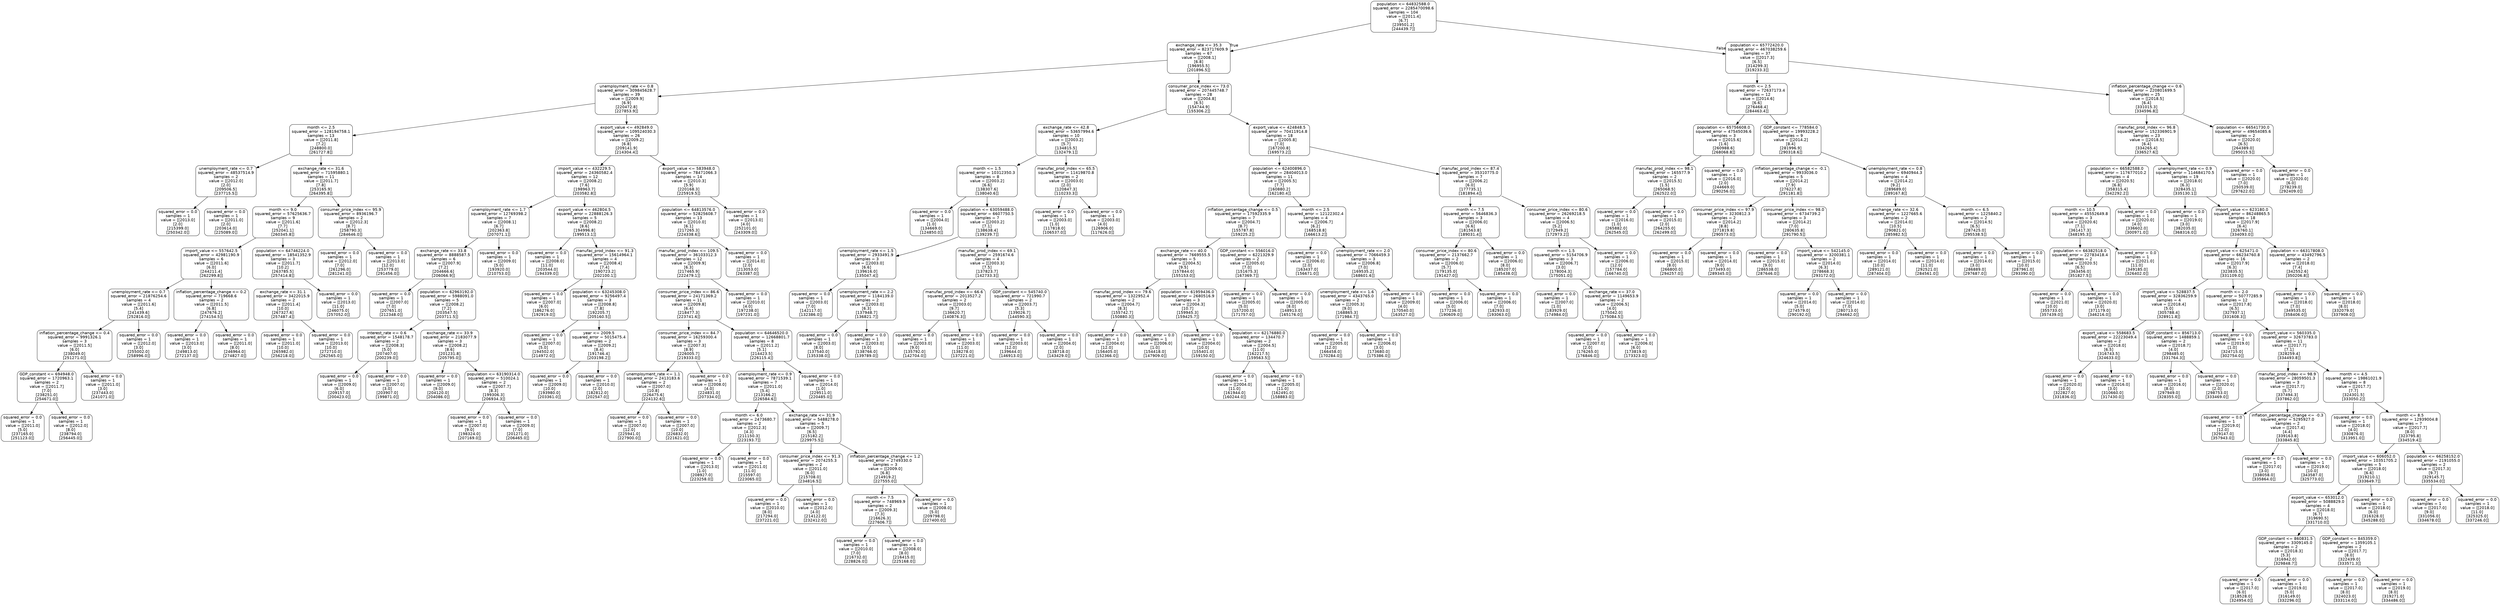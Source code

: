 digraph Tree {
node [shape=box, style="rounded", color="black", fontname="helvetica"] ;
edge [fontname="helvetica"] ;
0 [label="population <= 64832588.0\nsquared_error = 2285470098.6\nsamples = 104\nvalue = [[2011.4]\n[6.7]\n[239501.2]\n[244439.7]]"] ;
1 [label="exchange_rate <= 35.3\nsquared_error = 823717609.9\nsamples = 67\nvalue = [[2008.1]\n[6.8]\n[196955.5]\n[201896.5]]"] ;
0 -> 1 [labeldistance=2.5, labelangle=45, headlabel="True"] ;
2 [label="unemployment_rate <= 0.8\nsquared_error = 309845628.7\nsamples = 39\nvalue = [[2009.9]\n[6.9]\n[220472.8]\n[227853.9]]"] ;
1 -> 2 ;
3 [label="month <= 2.5\nsquared_error = 128194758.1\nsamples = 13\nvalue = [[2011.8]\n[7.2]\n[248800.0]\n[261727.8]]"] ;
2 -> 3 ;
4 [label="unemployment_rate <= 0.7\nsquared_error = 48537514.9\nsamples = 2\nvalue = [[2012.0]\n[2.0]\n[209506.5]\n[237715.5]]"] ;
3 -> 4 ;
5 [label="squared_error = 0.0\nsamples = 1\nvalue = [[2013.0]\n[2.0]\n[215399.0]\n[250342.0]]"] ;
4 -> 5 ;
6 [label="squared_error = 0.0\nsamples = 1\nvalue = [[2011.0]\n[2.0]\n[203614.0]\n[225089.0]]"] ;
4 -> 6 ;
7 [label="exchange_rate <= 31.6\nsquared_error = 71595880.1\nsamples = 11\nvalue = [[2011.7]\n[7.8]\n[253165.9]\n[264395.8]]"] ;
3 -> 7 ;
8 [label="month <= 9.0\nsquared_error = 57625636.7\nsamples = 9\nvalue = [[2011.6]\n[7.7]\n[252041.1]\n[260345.8]]"] ;
7 -> 8 ;
9 [label="import_value <= 557642.5\nsquared_error = 42981190.9\nsamples = 6\nvalue = [[2011.6]\n[6.0]\n[244211.4]\n[262299.8]]"] ;
8 -> 9 ;
10 [label="unemployment_rate <= 0.7\nsquared_error = 21876254.6\nsamples = 4\nvalue = [[2011.6]\n[5.4]\n[241439.6]\n[252816.0]]"] ;
9 -> 10 ;
11 [label="inflation_percentage_change <= 0.4\nsquared_error = 9991326.1\nsamples = 3\nvalue = [[2011.5]\n[6.0]\n[238049.0]\n[251271.0]]"] ;
10 -> 11 ;
12 [label="GDP_constant <= 694948.0\nsquared_error = 1720963.1\nsamples = 2\nvalue = [[2011.7]\n[7.0]\n[238251.0]\n[254671.0]]"] ;
11 -> 12 ;
13 [label="squared_error = 0.0\nsamples = 1\nvalue = [[2011.0]\n[5.0]\n[237165.0]\n[251123.0]]"] ;
12 -> 13 ;
14 [label="squared_error = 0.0\nsamples = 1\nvalue = [[2012.0]\n[8.0]\n[238794.0]\n[256445.0]]"] ;
12 -> 14 ;
15 [label="squared_error = 0.0\nsamples = 1\nvalue = [[2011.0]\n[3.0]\n[237443.0]\n[241071.0]]"] ;
11 -> 15 ;
16 [label="squared_error = 0.0\nsamples = 1\nvalue = [[2012.0]\n[3.0]\n[255002.0]\n[258996.0]]"] ;
10 -> 16 ;
17 [label="inflation_percentage_change <= 0.2\nsquared_error = 719668.6\nsamples = 2\nvalue = [[2011.5]\n[6.8]\n[247676.2]\n[274154.5]]"] ;
9 -> 17 ;
18 [label="squared_error = 0.0\nsamples = 1\nvalue = [[2013.0]\n[3.0]\n[249813.0]\n[272137.0]]"] ;
17 -> 18 ;
19 [label="squared_error = 0.0\nsamples = 1\nvalue = [[2011.0]\n[8.0]\n[246964.0]\n[274827.0]]"] ;
17 -> 19 ;
20 [label="population <= 64746224.0\nsquared_error = 18541352.9\nsamples = 3\nvalue = [[2011.7]\n[10.2]\n[263785.5]\n[257414.8]]"] ;
8 -> 20 ;
21 [label="exchange_rate <= 31.1\nsquared_error = 3422015.9\nsamples = 2\nvalue = [[2011.4]\n[10.0]\n[267327.6]\n[257487.4]]"] ;
20 -> 21 ;
22 [label="squared_error = 0.0\nsamples = 1\nvalue = [[2011.0]\n[10.0]\n[265982.0]\n[256218.0]]"] ;
21 -> 22 ;
23 [label="squared_error = 0.0\nsamples = 1\nvalue = [[2013.0]\n[10.0]\n[272710.0]\n[262565.0]]"] ;
21 -> 23 ;
24 [label="squared_error = 0.0\nsamples = 1\nvalue = [[2013.0]\n[11.0]\n[246075.0]\n[257052.0]]"] ;
20 -> 24 ;
25 [label="consumer_price_index <= 95.9\nsquared_error = 8936196.7\nsamples = 2\nvalue = [[2012.3]\n[8.7]\n[258790.3]\n[284646.0]]"] ;
7 -> 25 ;
26 [label="squared_error = 0.0\nsamples = 1\nvalue = [[2012.0]\n[7.0]\n[261296.0]\n[281241.0]]"] ;
25 -> 26 ;
27 [label="squared_error = 0.0\nsamples = 1\nvalue = [[2013.0]\n[12.0]\n[253779.0]\n[291456.0]]"] ;
25 -> 27 ;
28 [label="export_value <= 492849.0\nsquared_error = 109524030.3\nsamples = 26\nvalue = [[2009.2]\n[6.8]\n[209141.9]\n[214304.4]]"] ;
2 -> 28 ;
29 [label="import_value <= 432229.5\nsquared_error = 24360582.4\nsamples = 12\nvalue = [[2008.2]\n[7.6]\n[198963.7]\n[203582.8]]"] ;
28 -> 29 ;
30 [label="unemployment_rate <= 1.7\nsquared_error = 12769398.2\nsamples = 7\nvalue = [[2008.1]\n[6.7]\n[202363.8]\n[207071.1]]"] ;
29 -> 30 ;
31 [label="exchange_rate <= 33.8\nsquared_error = 8888587.5\nsamples = 6\nvalue = [[2007.9]\n[7.2]\n[204666.6]\n[206066.9]]"] ;
30 -> 31 ;
32 [label="squared_error = 0.0\nsamples = 1\nvalue = [[2007.0]\n[7.0]\n[207651.0]\n[212348.0]]"] ;
31 -> 32 ;
33 [label="population <= 62963192.0\nsquared_error = 5988091.0\nsamples = 5\nvalue = [[2008.2]\n[7.2]\n[203547.5]\n[203711.5]]"] ;
31 -> 33 ;
34 [label="interest_rate <= 0.6\nsquared_error = 1548178.7\nsamples = 2\nvalue = [[2008.3]\n[5.0]\n[207407.0]\n[200239.0]]"] ;
33 -> 34 ;
35 [label="squared_error = 0.0\nsamples = 1\nvalue = [[2009.0]\n[6.0]\n[209157.0]\n[200423.0]]"] ;
34 -> 35 ;
36 [label="squared_error = 0.0\nsamples = 1\nvalue = [[2007.0]\n[3.0]\n[203907.0]\n[199871.0]]"] ;
34 -> 36 ;
37 [label="exchange_rate <= 33.9\nsquared_error = 2183077.9\nsamples = 3\nvalue = [[2008.2]\n[8.6]\n[201231.8]\n[205795.0]]"] ;
33 -> 37 ;
38 [label="squared_error = 0.0\nsamples = 1\nvalue = [[2009.0]\n[9.0]\n[204120.0]\n[204086.0]]"] ;
37 -> 38 ;
39 [label="population <= 63190314.0\nsquared_error = 510024.1\nsamples = 2\nvalue = [[2007.7]\n[8.3]\n[199306.3]\n[206934.3]]"] ;
37 -> 39 ;
40 [label="squared_error = 0.0\nsamples = 1\nvalue = [[2007.0]\n[9.0]\n[198324.0]\n[207169.0]]"] ;
39 -> 40 ;
41 [label="squared_error = 0.0\nsamples = 1\nvalue = [[2009.0]\n[7.0]\n[201271.0]\n[206465.0]]"] ;
39 -> 41 ;
42 [label="squared_error = 0.0\nsamples = 1\nvalue = [[2009.0]\n[5.0]\n[193920.0]\n[210753.0]]"] ;
30 -> 42 ;
43 [label="export_value <= 462804.5\nsquared_error = 22888126.3\nsamples = 5\nvalue = [[2008.2]\n[8.6]\n[194996.8]\n[199513.1]]"] ;
29 -> 43 ;
44 [label="squared_error = 0.0\nsamples = 1\nvalue = [[2008.0]\n[11.0]\n[203544.0]\n[194339.0]]"] ;
43 -> 44 ;
45 [label="manufac_prod_index <= 91.3\nsquared_error = 15614964.1\nsamples = 4\nvalue = [[2008.4]\n[7.4]\n[190723.2]\n[202100.1]]"] ;
43 -> 45 ;
46 [label="squared_error = 0.0\nsamples = 1\nvalue = [[2007.0]\n[6.0]\n[186276.0]\n[192919.0]]"] ;
45 -> 46 ;
47 [label="population <= 63245308.0\nsquared_error = 9256497.4\nsamples = 3\nvalue = [[2008.8]\n[7.8]\n[192205.7]\n[205160.5]]"] ;
45 -> 47 ;
48 [label="squared_error = 0.0\nsamples = 1\nvalue = [[2007.0]\n[5.0]\n[194502.0]\n[214972.0]]"] ;
47 -> 48 ;
49 [label="year <= 2009.5\nsquared_error = 5015475.4\nsamples = 2\nvalue = [[2009.2]\n[8.4]\n[191746.4]\n[203198.2]]"] ;
47 -> 49 ;
50 [label="squared_error = 0.0\nsamples = 1\nvalue = [[2009.0]\n[10.0]\n[193980.0]\n[203361.0]]"] ;
49 -> 50 ;
51 [label="squared_error = 0.0\nsamples = 1\nvalue = [[2010.0]\n[2.0]\n[182812.0]\n[202547.0]]"] ;
49 -> 51 ;
52 [label="export_value <= 583948.0\nsquared_error = 78471066.3\nsamples = 14\nvalue = [[2010.3]\n[5.9]\n[220168.3]\n[225919.5]]"] ;
28 -> 52 ;
53 [label="population <= 64813576.0\nsquared_error = 52825608.7\nsamples = 13\nvalue = [[2010.0]\n[6.1]\n[217265.3]\n[224338.6]]"] ;
52 -> 53 ;
54 [label="manufac_prod_index <= 109.5\nsquared_error = 36103312.3\nsamples = 12\nvalue = [[2009.9]\n[6.3]\n[217465.9]\n[222479.1]]"] ;
53 -> 54 ;
55 [label="consumer_price_index <= 86.6\nsquared_error = 24171369.2\nsamples = 11\nvalue = [[2009.8]\n[6.4]\n[218477.3]\n[223741.6]]"] ;
54 -> 55 ;
56 [label="consumer_price_index <= 84.7\nsquared_error = 16259300.4\nsamples = 3\nvalue = [[2007.3]\n[8.9]\n[226005.7]\n[219333.0]]"] ;
55 -> 56 ;
57 [label="unemployment_rate <= 1.1\nsquared_error = 2413183.6\nsamples = 2\nvalue = [[2007.0]\n[10.8]\n[226475.6]\n[224132.6]]"] ;
56 -> 57 ;
58 [label="squared_error = 0.0\nsamples = 1\nvalue = [[2007.0]\n[12.0]\n[225941.0]\n[227900.0]]"] ;
57 -> 58 ;
59 [label="squared_error = 0.0\nsamples = 1\nvalue = [[2007.0]\n[10.0]\n[226832.0]\n[221621.0]]"] ;
57 -> 59 ;
60 [label="squared_error = 0.0\nsamples = 1\nvalue = [[2008.0]\n[4.0]\n[224831.0]\n[207334.0]]"] ;
56 -> 60 ;
61 [label="population <= 64646520.0\nsquared_error = 12668801.7\nsamples = 8\nvalue = [[2011.2]\n[5.1]\n[214423.5]\n[226115.4]]"] ;
55 -> 61 ;
62 [label="unemployment_rate <= 0.9\nsquared_error = 7871539.1\nsamples = 7\nvalue = [[2011.0]\n[5.4]\n[213166.2]\n[226584.6]]"] ;
61 -> 62 ;
63 [label="month <= 6.0\nsquared_error = 2473680.7\nsamples = 2\nvalue = [[2012.3]\n[4.3]\n[211150.3]\n[223193.7]]"] ;
62 -> 63 ;
64 [label="squared_error = 0.0\nsamples = 1\nvalue = [[2013.0]\n[1.0]\n[208927.0]\n[223258.0]]"] ;
63 -> 64 ;
65 [label="squared_error = 0.0\nsamples = 1\nvalue = [[2011.0]\n[11.0]\n[215597.0]\n[223065.0]]"] ;
63 -> 65 ;
66 [label="exchange_rate <= 31.9\nsquared_error = 5488278.0\nsamples = 5\nvalue = [[2009.7]\n[6.5]\n[215182.2]\n[229975.5]]"] ;
62 -> 66 ;
67 [label="consumer_price_index <= 91.3\nsquared_error = 2074255.3\nsamples = 2\nvalue = [[2011.0]\n[6.0]\n[215708.0]\n[234816.5]]"] ;
66 -> 67 ;
68 [label="squared_error = 0.0\nsamples = 1\nvalue = [[2010.0]\n[8.0]\n[217294.0]\n[237221.0]]"] ;
67 -> 68 ;
69 [label="squared_error = 0.0\nsamples = 1\nvalue = [[2012.0]\n[4.0]\n[214122.0]\n[232412.0]]"] ;
67 -> 69 ;
70 [label="inflation_percentage_change <= 1.2\nsquared_error = 2749330.0\nsamples = 3\nvalue = [[2009.0]\n[6.8]\n[214919.2]\n[227555.0]]"] ;
66 -> 70 ;
71 [label="month <= 7.5\nsquared_error = 748969.9\nsamples = 2\nvalue = [[2009.3]\n[7.3]\n[216626.3]\n[227606.7]]"] ;
70 -> 71 ;
72 [label="squared_error = 0.0\nsamples = 1\nvalue = [[2010.0]\n[7.0]\n[216732.0]\n[228826.0]]"] ;
71 -> 72 ;
73 [label="squared_error = 0.0\nsamples = 1\nvalue = [[2008.0]\n[8.0]\n[216415.0]\n[225168.0]]"] ;
71 -> 73 ;
74 [label="squared_error = 0.0\nsamples = 1\nvalue = [[2008.0]\n[5.0]\n[209798.0]\n[227400.0]]"] ;
70 -> 74 ;
75 [label="squared_error = 0.0\nsamples = 1\nvalue = [[2014.0]\n[1.0]\n[229511.0]\n[220485.0]]"] ;
61 -> 75 ;
76 [label="squared_error = 0.0\nsamples = 1\nvalue = [[2010.0]\n[4.0]\n[197238.0]\n[197231.0]]"] ;
54 -> 76 ;
77 [label="squared_error = 0.0\nsamples = 1\nvalue = [[2014.0]\n[2.0]\n[213053.0]\n[263387.0]]"] ;
53 -> 77 ;
78 [label="squared_error = 0.0\nsamples = 1\nvalue = [[2013.0]\n[4.0]\n[252101.0]\n[243309.0]]"] ;
52 -> 78 ;
79 [label="consumer_price_index <= 73.0\nsquared_error = 207445748.7\nsamples = 28\nvalue = [[2004.8]\n[6.5]\n[154744.9]\n[155306.2]]"] ;
1 -> 79 ;
80 [label="exchange_rate <= 42.8\nsquared_error = 53657994.6\nsamples = 10\nvalue = [[2003.2]\n[5.7]\n[134815.5]\n[132479.1]]"] ;
79 -> 80 ;
81 [label="month <= 1.5\nsquared_error = 10312350.3\nsamples = 8\nvalue = [[2003.2]\n[6.6]\n[138307.6]\n[138040.6]]"] ;
80 -> 81 ;
82 [label="squared_error = 0.0\nsamples = 1\nvalue = [[2004.0]\n[1.0]\n[134669.0]\n[124850.0]]"] ;
81 -> 82 ;
83 [label="population <= 63059488.0\nsquared_error = 6607750.5\nsamples = 7\nvalue = [[2003.2]\n[7.1]\n[138638.4]\n[139239.7]]"] ;
81 -> 83 ;
84 [label="unemployment_rate <= 1.5\nsquared_error = 2933491.9\nsamples = 3\nvalue = [[2003.0]\n[6.6]\n[139616.0]\n[135047.4]]"] ;
83 -> 84 ;
85 [label="squared_error = 0.0\nsamples = 1\nvalue = [[2003.0]\n[7.0]\n[142117.0]\n[132386.0]]"] ;
84 -> 85 ;
86 [label="unemployment_rate <= 2.2\nsquared_error = 1184139.0\nsamples = 2\nvalue = [[2003.0]\n[6.3]\n[137948.7]\n[136821.7]]"] ;
84 -> 86 ;
87 [label="squared_error = 0.0\nsamples = 1\nvalue = [[2003.0]\n[8.0]\n[137540.0]\n[135338.0]]"] ;
86 -> 87 ;
88 [label="squared_error = 0.0\nsamples = 1\nvalue = [[2003.0]\n[3.0]\n[138766.0]\n[139789.0]]"] ;
86 -> 88 ;
89 [label="manufac_prod_index <= 69.1\nsquared_error = 2591674.6\nsamples = 4\nvalue = [[2003.3]\n[7.5]\n[137823.7]\n[142733.3]]"] ;
83 -> 89 ;
90 [label="manufac_prod_index <= 66.6\nsquared_error = 2013527.2\nsamples = 2\nvalue = [[2003.0]\n[9.7]\n[136620.7]\n[140876.3]]"] ;
89 -> 90 ;
91 [label="squared_error = 0.0\nsamples = 1\nvalue = [[2003.0]\n[9.0]\n[135792.0]\n[142704.0]]"] ;
90 -> 91 ;
92 [label="squared_error = 0.0\nsamples = 1\nvalue = [[2003.0]\n[11.0]\n[138278.0]\n[137221.0]]"] ;
90 -> 92 ;
93 [label="GDP_constant <= 545740.0\nsquared_error = 721990.7\nsamples = 2\nvalue = [[2003.7]\n[5.3]\n[139026.7]\n[144590.3]]"] ;
89 -> 93 ;
94 [label="squared_error = 0.0\nsamples = 1\nvalue = [[2003.0]\n[12.0]\n[139644.0]\n[146913.0]]"] ;
93 -> 94 ;
95 [label="squared_error = 0.0\nsamples = 1\nvalue = [[2004.0]\n[2.0]\n[138718.0]\n[143429.0]]"] ;
93 -> 95 ;
96 [label="manufac_prod_index <= 65.5\nsquared_error = 11419870.8\nsamples = 2\nvalue = [[2003.0]\n[2.0]\n[120847.3]\n[110233.3]]"] ;
80 -> 96 ;
97 [label="squared_error = 0.0\nsamples = 1\nvalue = [[2003.0]\n[1.0]\n[117818.0]\n[106537.0]]"] ;
96 -> 97 ;
98 [label="squared_error = 0.0\nsamples = 1\nvalue = [[2003.0]\n[4.0]\n[126906.0]\n[117626.0]]"] ;
96 -> 98 ;
99 [label="export_value <= 424848.5\nsquared_error = 70411914.8\nsamples = 18\nvalue = [[2005.8]\n[7.0]\n[167200.8]\n[169573.2]]"] ;
79 -> 99 ;
100 [label="population <= 62400896.0\nsquared_error = 28404013.0\nsamples = 11\nvalue = [[2005.5]\n[7.7]\n[160880.2]\n[162180.4]]"] ;
99 -> 100 ;
101 [label="inflation_percentage_change <= 0.5\nsquared_error = 17592335.9\nsamples = 7\nvalue = [[2004.7]\n[8.7]\n[155787.8]\n[159225.2]]"] ;
100 -> 101 ;
102 [label="exchange_rate <= 40.0\nsquared_error = 7669555.5\nsamples = 5\nvalue = [[2004.5]\n[9.5]\n[157844.0]\n[155153.0]]"] ;
101 -> 102 ;
103 [label="manufac_prod_index <= 79.6\nsquared_error = 1322952.4\nsamples = 2\nvalue = [[2004.7]\n[8.3]\n[155742.7]\n[150880.3]]"] ;
102 -> 103 ;
104 [label="squared_error = 0.0\nsamples = 1\nvalue = [[2004.0]\n[12.0]\n[156405.0]\n[152366.0]]"] ;
103 -> 104 ;
105 [label="squared_error = 0.0\nsamples = 1\nvalue = [[2006.0]\n[1.0]\n[154418.0]\n[147909.0]]"] ;
103 -> 105 ;
106 [label="population <= 61959436.0\nsquared_error = 2680516.9\nsamples = 3\nvalue = [[2004.3]\n[10.7]\n[159945.3]\n[159425.7]]"] ;
102 -> 106 ;
107 [label="squared_error = 0.0\nsamples = 1\nvalue = [[2004.0]\n[10.0]\n[155401.0]\n[159150.0]]"] ;
106 -> 107 ;
108 [label="population <= 62176880.0\nsquared_error = 134470.7\nsamples = 2\nvalue = [[2004.5]\n[11.0]\n[162217.5]\n[159563.5]]"] ;
106 -> 108 ;
109 [label="squared_error = 0.0\nsamples = 1\nvalue = [[2004.0]\n[11.0]\n[161944.0]\n[160244.0]]"] ;
108 -> 109 ;
110 [label="squared_error = 0.0\nsamples = 1\nvalue = [[2005.0]\n[11.0]\n[162491.0]\n[158883.0]]"] ;
108 -> 110 ;
111 [label="GDP_constant <= 556016.0\nsquared_error = 6221329.9\nsamples = 2\nvalue = [[2005.0]\n[7.0]\n[151675.3]\n[167369.7]]"] ;
101 -> 111 ;
112 [label="squared_error = 0.0\nsamples = 1\nvalue = [[2005.0]\n[5.0]\n[157200.0]\n[171757.0]]"] ;
111 -> 112 ;
113 [label="squared_error = 0.0\nsamples = 1\nvalue = [[2005.0]\n[8.0]\n[148913.0]\n[165176.0]]"] ;
111 -> 113 ;
114 [label="month <= 2.5\nsquared_error = 12122302.4\nsamples = 4\nvalue = [[2006.7]\n[6.2]\n[168518.8]\n[166613.2]]"] ;
100 -> 114 ;
115 [label="squared_error = 0.0\nsamples = 1\nvalue = [[2006.0]\n[2.0]\n[163437.0]\n[156671.0]]"] ;
114 -> 115 ;
116 [label="unemployment_rate <= 2.0\nsquared_error = 7066459.3\nsamples = 3\nvalue = [[2006.8]\n[7.0]\n[169535.2]\n[168601.6]]"] ;
114 -> 116 ;
117 [label="unemployment_rate <= 1.6\nsquared_error = 4343765.0\nsamples = 2\nvalue = [[2005.3]\n[9.0]\n[168865.3]\n[171984.7]]"] ;
116 -> 117 ;
118 [label="squared_error = 0.0\nsamples = 1\nvalue = [[2005.0]\n[12.0]\n[166458.0]\n[170284.0]]"] ;
117 -> 118 ;
119 [label="squared_error = 0.0\nsamples = 1\nvalue = [[2006.0]\n[3.0]\n[173680.0]\n[175386.0]]"] ;
117 -> 119 ;
120 [label="squared_error = 0.0\nsamples = 1\nvalue = [[2009.0]\n[4.0]\n[170540.0]\n[163527.0]]"] ;
116 -> 120 ;
121 [label="manufac_prod_index <= 87.4\nsquared_error = 35310775.0\nsamples = 7\nvalue = [[2006.2]\n[6.0]\n[177735.1]\n[181894.4]]"] ;
99 -> 121 ;
122 [label="month <= 7.5\nsquared_error = 5646836.3\nsamples = 3\nvalue = [[2006.0]\n[6.6]\n[181563.8]\n[189031.4]]"] ;
121 -> 122 ;
123 [label="consumer_price_index <= 80.6\nsquared_error = 2137662.7\nsamples = 2\nvalue = [[2006.0]\n[5.7]\n[179135.0]\n[191427.0]]"] ;
122 -> 123 ;
124 [label="squared_error = 0.0\nsamples = 1\nvalue = [[2006.0]\n[5.0]\n[177236.0]\n[190609.0]]"] ;
123 -> 124 ;
125 [label="squared_error = 0.0\nsamples = 1\nvalue = [[2006.0]\n[7.0]\n[182933.0]\n[193063.0]]"] ;
123 -> 125 ;
126 [label="squared_error = 0.0\nsamples = 1\nvalue = [[2006.0]\n[8.0]\n[185207.0]\n[185438.0]]"] ;
122 -> 126 ;
127 [label="consumer_price_index <= 80.6\nsquared_error = 26269218.5\nsamples = 4\nvalue = [[2006.5]\n[5.2]\n[172949.2]\n[172973.2]]"] ;
121 -> 127 ;
128 [label="month <= 1.5\nsquared_error = 5154706.9\nsamples = 3\nvalue = [[2006.7]\n[3.0]\n[178004.3]\n[175051.0]]"] ;
127 -> 128 ;
129 [label="squared_error = 0.0\nsamples = 1\nvalue = [[2007.0]\n[1.0]\n[183929.0]\n[174984.0]]"] ;
128 -> 129 ;
130 [label="exchange_rate <= 37.0\nsquared_error = 1149653.9\nsamples = 2\nvalue = [[2006.5]\n[4.0]\n[175042.0]\n[175084.5]]"] ;
128 -> 130 ;
131 [label="squared_error = 0.0\nsamples = 1\nvalue = [[2007.0]\n[2.0]\n[176265.0]\n[176846.0]]"] ;
130 -> 131 ;
132 [label="squared_error = 0.0\nsamples = 1\nvalue = [[2006.0]\n[6.0]\n[173819.0]\n[173323.0]]"] ;
130 -> 132 ;
133 [label="squared_error = 0.0\nsamples = 1\nvalue = [[2006.0]\n[12.0]\n[157784.0]\n[166740.0]]"] ;
127 -> 133 ;
134 [label="population <= 65772420.0\nsquared_error = 467038259.6\nsamples = 37\nvalue = [[2017.3]\n[6.5]\n[314299.3]\n[319233.3]]"] ;
0 -> 134 [labeldistance=2.5, labelangle=-45, headlabel="False"] ;
135 [label="month <= 2.5\nsquared_error = 72637173.4\nsamples = 12\nvalue = [[2014.6]\n[6.6]\n[276468.4]\n[284463.4]]"] ;
134 -> 135 ;
136 [label="population <= 65756608.0\nsquared_error = 47545036.6\nsamples = 3\nvalue = [[2015.6]\n[1.6]\n[260988.6]\n[268068.8]]"] ;
135 -> 136 ;
137 [label="manufac_prod_index <= 98.1\nsquared_error = 165577.9\nsamples = 2\nvalue = [[2015.5]\n[1.5]\n[265068.5]\n[262522.0]]"] ;
136 -> 137 ;
138 [label="squared_error = 0.0\nsamples = 1\nvalue = [[2016.0]\n[1.0]\n[265882.0]\n[262545.0]]"] ;
137 -> 138 ;
139 [label="squared_error = 0.0\nsamples = 1\nvalue = [[2015.0]\n[2.0]\n[264255.0]\n[262499.0]]"] ;
137 -> 139 ;
140 [label="squared_error = 0.0\nsamples = 1\nvalue = [[2016.0]\n[2.0]\n[244669.0]\n[290256.0]]"] ;
136 -> 140 ;
141 [label="GDP_constant <= 778584.0\nsquared_error = 19993228.2\nsamples = 9\nvalue = [[2014.2]\n[8.4]\n[281996.9]\n[290318.6]]"] ;
135 -> 141 ;
142 [label="inflation_percentage_change <= -0.1\nsquared_error = 9933036.0\nsamples = 5\nvalue = [[2014.2]\n[7.9]\n[276227.8]\n[291181.8]]"] ;
141 -> 142 ;
143 [label="consumer_price_index <= 97.9\nsquared_error = 3230812.3\nsamples = 2\nvalue = [[2014.2]\n[8.8]\n[271819.8]\n[290573.0]]"] ;
142 -> 143 ;
144 [label="squared_error = 0.0\nsamples = 1\nvalue = [[2015.0]\n[8.0]\n[266800.0]\n[294257.0]]"] ;
143 -> 144 ;
145 [label="squared_error = 0.0\nsamples = 1\nvalue = [[2014.0]\n[9.0]\n[273493.0]\n[289345.0]]"] ;
143 -> 145 ;
146 [label="consumer_price_index <= 98.0\nsquared_error = 6734739.2\nsamples = 3\nvalue = [[2014.2]\n[7.0]\n[280635.8]\n[291790.5]]"] ;
142 -> 146 ;
147 [label="squared_error = 0.0\nsamples = 1\nvalue = [[2015.0]\n[9.0]\n[286538.0]\n[287646.0]]"] ;
146 -> 147 ;
148 [label="import_value <= 542145.0\nsquared_error = 3200381.1\nsamples = 2\nvalue = [[2014.0]\n[6.3]\n[278668.3]\n[293172.0]]"] ;
146 -> 148 ;
149 [label="squared_error = 0.0\nsamples = 1\nvalue = [[2014.0]\n[5.0]\n[274579.0]\n[290192.0]]"] ;
148 -> 149 ;
150 [label="squared_error = 0.0\nsamples = 1\nvalue = [[2014.0]\n[7.0]\n[280713.0]\n[294662.0]]"] ;
148 -> 150 ;
151 [label="unemployment_rate <= 0.8\nsquared_error = 6940944.3\nsamples = 4\nvalue = [[2014.2]\n[9.2]\n[289689.0]\n[289167.8]]"] ;
141 -> 151 ;
152 [label="exchange_rate <= 32.6\nsquared_error = 1227665.6\nsamples = 2\nvalue = [[2014.0]\n[10.5]\n[290821.0]\n[285982.5]]"] ;
151 -> 152 ;
153 [label="squared_error = 0.0\nsamples = 1\nvalue = [[2014.0]\n[10.0]\n[289121.0]\n[287404.0]]"] ;
152 -> 153 ;
154 [label="squared_error = 0.0\nsamples = 1\nvalue = [[2014.0]\n[11.0]\n[292521.0]\n[284561.0]]"] ;
152 -> 154 ;
155 [label="month <= 6.5\nsquared_error = 1225840.2\nsamples = 2\nvalue = [[2014.5]\n[6.5]\n[287425.0]\n[295538.5]]"] ;
151 -> 155 ;
156 [label="squared_error = 0.0\nsamples = 1\nvalue = [[2014.0]\n[3.0]\n[286889.0]\n[297687.0]]"] ;
155 -> 156 ;
157 [label="squared_error = 0.0\nsamples = 1\nvalue = [[2015.0]\n[10.0]\n[287961.0]\n[293390.0]]"] ;
155 -> 157 ;
158 [label="inflation_percentage_change <= 0.6\nsquared_error = 220801699.5\nsamples = 25\nvalue = [[2018.5]\n[6.4]\n[331015.3]\n[334596.8]]"] ;
134 -> 158 ;
159 [label="manufac_prod_index <= 96.8\nsquared_error = 152336901.9\nsamples = 23\nvalue = [[2018.5]\n[6.4]\n[334265.4]\n[336527.6]]"] ;
158 -> 159 ;
160 [label="population <= 66582588.0\nsquared_error = 117677010.2\nsamples = 4\nvalue = [[2020.5]\n[6.8]\n[358315.4]\n[342292.2]]"] ;
159 -> 160 ;
161 [label="month <= 10.5\nsquared_error = 45552649.8\nsamples = 3\nvalue = [[2020.6]\n[7.1]\n[361417.3]\n[348195.3]]"] ;
160 -> 161 ;
162 [label="population <= 66382518.0\nsquared_error = 22783418.4\nsamples = 2\nvalue = [[2020.5]\n[6.5]\n[363456.0]\n[351827.5]]"] ;
161 -> 162 ;
163 [label="squared_error = 0.0\nsamples = 1\nvalue = [[2021.0]\n[10.0]\n[355733.0]\n[357439.0]]"] ;
162 -> 163 ;
164 [label="squared_error = 0.0\nsamples = 1\nvalue = [[2020.0]\n[3.0]\n[371179.0]\n[346216.0]]"] ;
162 -> 164 ;
165 [label="squared_error = 0.0\nsamples = 1\nvalue = [[2021.0]\n[11.0]\n[349185.0]\n[326402.0]]"] ;
161 -> 165 ;
166 [label="squared_error = 0.0\nsamples = 1\nvalue = [[2020.0]\n[4.0]\n[336602.0]\n[300971.0]]"] ;
160 -> 166 ;
167 [label="unemployment_rate <= 0.9\nsquared_error = 114684170.5\nsamples = 19\nvalue = [[2018.0]\n[6.3]\n[328435.1]\n[335130.1]]"] ;
159 -> 167 ;
168 [label="squared_error = 0.0\nsamples = 1\nvalue = [[2019.0]\n[3.0]\n[382035.0]\n[368316.0]]"] ;
167 -> 168 ;
169 [label="import_value <= 623180.0\nsquared_error = 86248865.5\nsamples = 18\nvalue = [[2017.9]\n[6.4]\n[326760.1]\n[334093.0]]"] ;
167 -> 169 ;
170 [label="export_value <= 625471.0\nsquared_error = 66234760.8\nsamples = 16\nvalue = [[2017.9]\n[6.3]\n[323835.5]\n[331109.0]]"] ;
169 -> 170 ;
171 [label="import_value <= 528837.5\nsquared_error = 32836259.9\nsamples = 4\nvalue = [[2018.4]\n[5.0]\n[305788.4]\n[328911.8]]"] ;
170 -> 171 ;
172 [label="export_value <= 558683.5\nsquared_error = 22223049.4\nsamples = 2\nvalue = [[2018.0]\n[6.5]\n[316743.5]\n[324633.0]]"] ;
171 -> 172 ;
173 [label="squared_error = 0.0\nsamples = 1\nvalue = [[2020.0]\n[10.0]\n[322827.0]\n[331836.0]]"] ;
172 -> 173 ;
174 [label="squared_error = 0.0\nsamples = 1\nvalue = [[2016.0]\n[3.0]\n[310660.0]\n[317430.0]]"] ;
172 -> 174 ;
175 [label="GDP_constant <= 856713.0\nsquared_error = 1488859.1\nsamples = 2\nvalue = [[2018.7]\n[4.0]\n[298485.0]\n[331764.3]]"] ;
171 -> 175 ;
176 [label="squared_error = 0.0\nsamples = 1\nvalue = [[2016.0]\n[8.0]\n[297949.0]\n[328355.0]]"] ;
175 -> 176 ;
177 [label="squared_error = 0.0\nsamples = 1\nvalue = [[2020.0]\n[2.0]\n[298753.0]\n[333469.0]]"] ;
175 -> 177 ;
178 [label="month <= 2.0\nsquared_error = 50777285.9\nsamples = 12\nvalue = [[2017.8]\n[6.5]\n[327937.1]\n[331608.3]]"] ;
170 -> 178 ;
179 [label="squared_error = 0.0\nsamples = 1\nvalue = [[2019.0]\n[1.0]\n[324715.0]\n[302754.0]]"] ;
178 -> 179 ;
180 [label="import_value <= 560335.0\nsquared_error = 32673783.0\nsamples = 11\nvalue = [[2017.7]\n[7.1]\n[328259.4]\n[334493.8]]"] ;
178 -> 180 ;
181 [label="manufac_prod_index <= 98.9\nsquared_error = 28059501.3\nsamples = 3\nvalue = [[2017.7]\n[5.7]\n[337494.3]\n[337862.0]]"] ;
180 -> 181 ;
182 [label="squared_error = 0.0\nsamples = 1\nvalue = [[2019.0]\n[12.0]\n[329147.0]\n[357943.0]]"] ;
181 -> 182 ;
183 [label="inflation_percentage_change <= -0.3\nsquared_error = 5295927.0\nsamples = 2\nvalue = [[2017.4]\n[4.4]\n[339163.8]\n[333845.8]]"] ;
181 -> 183 ;
184 [label="squared_error = 0.0\nsamples = 1\nvalue = [[2017.0]\n[3.0]\n[338058.0]\n[335864.0]]"] ;
183 -> 184 ;
185 [label="squared_error = 0.0\nsamples = 1\nvalue = [[2019.0]\n[10.0]\n[343587.0]\n[325773.0]]"] ;
183 -> 185 ;
186 [label="month <= 4.5\nsquared_error = 19861021.9\nsamples = 8\nvalue = [[2017.7]\n[7.7]\n[324301.5]\n[333050.2]]"] ;
180 -> 186 ;
187 [label="squared_error = 0.0\nsamples = 1\nvalue = [[2018.0]\n[4.0]\n[330876.0]\n[313951.0]]"] ;
186 -> 187 ;
188 [label="month <= 8.5\nsquared_error = 12939004.8\nsamples = 7\nvalue = [[2017.7]\n[8.0]\n[323795.8]\n[334519.4]]"] ;
186 -> 188 ;
189 [label="import_value <= 606052.0\nsquared_error = 10351705.2\nsamples = 5\nvalue = [[2018.0]\n[6.6]\n[319210.1]\n[333649.7]]"] ;
188 -> 189 ;
190 [label="export_value <= 653012.0\nsquared_error = 5088829.0\nsamples = 4\nvalue = [[2018.0]\n[6.7]\n[319690.5]\n[331710.0]]"] ;
189 -> 190 ;
191 [label="GDP_constant <= 860831.5\nsquared_error = 3309145.0\nsamples = 2\nvalue = [[2018.3]\n[5.3]\n[316942.0]\n[329848.7]]"] ;
190 -> 191 ;
192 [label="squared_error = 0.0\nsamples = 1\nvalue = [[2017.0]\n[6.0]\n[318528.0]\n[324954.0]]"] ;
191 -> 192 ;
193 [label="squared_error = 0.0\nsamples = 1\nvalue = [[2019.0]\n[5.0]\n[316149.0]\n[332296.0]]"] ;
191 -> 193 ;
194 [label="GDP_constant <= 845359.0\nsquared_error = 1359105.1\nsamples = 2\nvalue = [[2017.7]\n[8.0]\n[322439.0]\n[333571.3]]"] ;
190 -> 194 ;
195 [label="squared_error = 0.0\nsamples = 1\nvalue = [[2017.0]\n[8.0]\n[324023.0]\n[333114.0]]"] ;
194 -> 195 ;
196 [label="squared_error = 0.0\nsamples = 1\nvalue = [[2019.0]\n[8.0]\n[319271.0]\n[334486.0]]"] ;
194 -> 196 ;
197 [label="squared_error = 0.0\nsamples = 1\nvalue = [[2018.0]\n[6.0]\n[316328.0]\n[345288.0]]"] ;
189 -> 197 ;
198 [label="population <= 66258152.0\nsquared_error = 2191055.0\nsamples = 2\nvalue = [[2017.3]\n[9.7]\n[329145.7]\n[335534.0]]"] ;
188 -> 198 ;
199 [label="squared_error = 0.0\nsamples = 1\nvalue = [[2017.0]\n[9.0]\n[331056.0]\n[334678.0]]"] ;
198 -> 199 ;
200 [label="squared_error = 0.0\nsamples = 1\nvalue = [[2018.0]\n[11.0]\n[325325.0]\n[337246.0]]"] ;
198 -> 200 ;
201 [label="population <= 66317808.0\nsquared_error = 43492796.5\nsamples = 2\nvalue = [[2018.0]\n[7.4]\n[342552.6]\n[350206.8]]"] ;
169 -> 201 ;
202 [label="squared_error = 0.0\nsamples = 1\nvalue = [[2018.0]\n[7.0]\n[349535.0]\n[358406.0]]"] ;
201 -> 202 ;
203 [label="squared_error = 0.0\nsamples = 1\nvalue = [[2018.0]\n[8.0]\n[332079.0]\n[337908.0]]"] ;
201 -> 203 ;
204 [label="population <= 66541730.0\nsquared_error = 49654085.6\nsamples = 2\nvalue = [[2020.0]\n[6.5]\n[264389.0]\n[295015.5]]"] ;
158 -> 204 ;
205 [label="squared_error = 0.0\nsamples = 1\nvalue = [[2020.0]\n[7.0]\n[250539.0]\n[297622.0]]"] ;
204 -> 205 ;
206 [label="squared_error = 0.0\nsamples = 1\nvalue = [[2020.0]\n[6.0]\n[278239.0]\n[292409.0]]"] ;
204 -> 206 ;
}